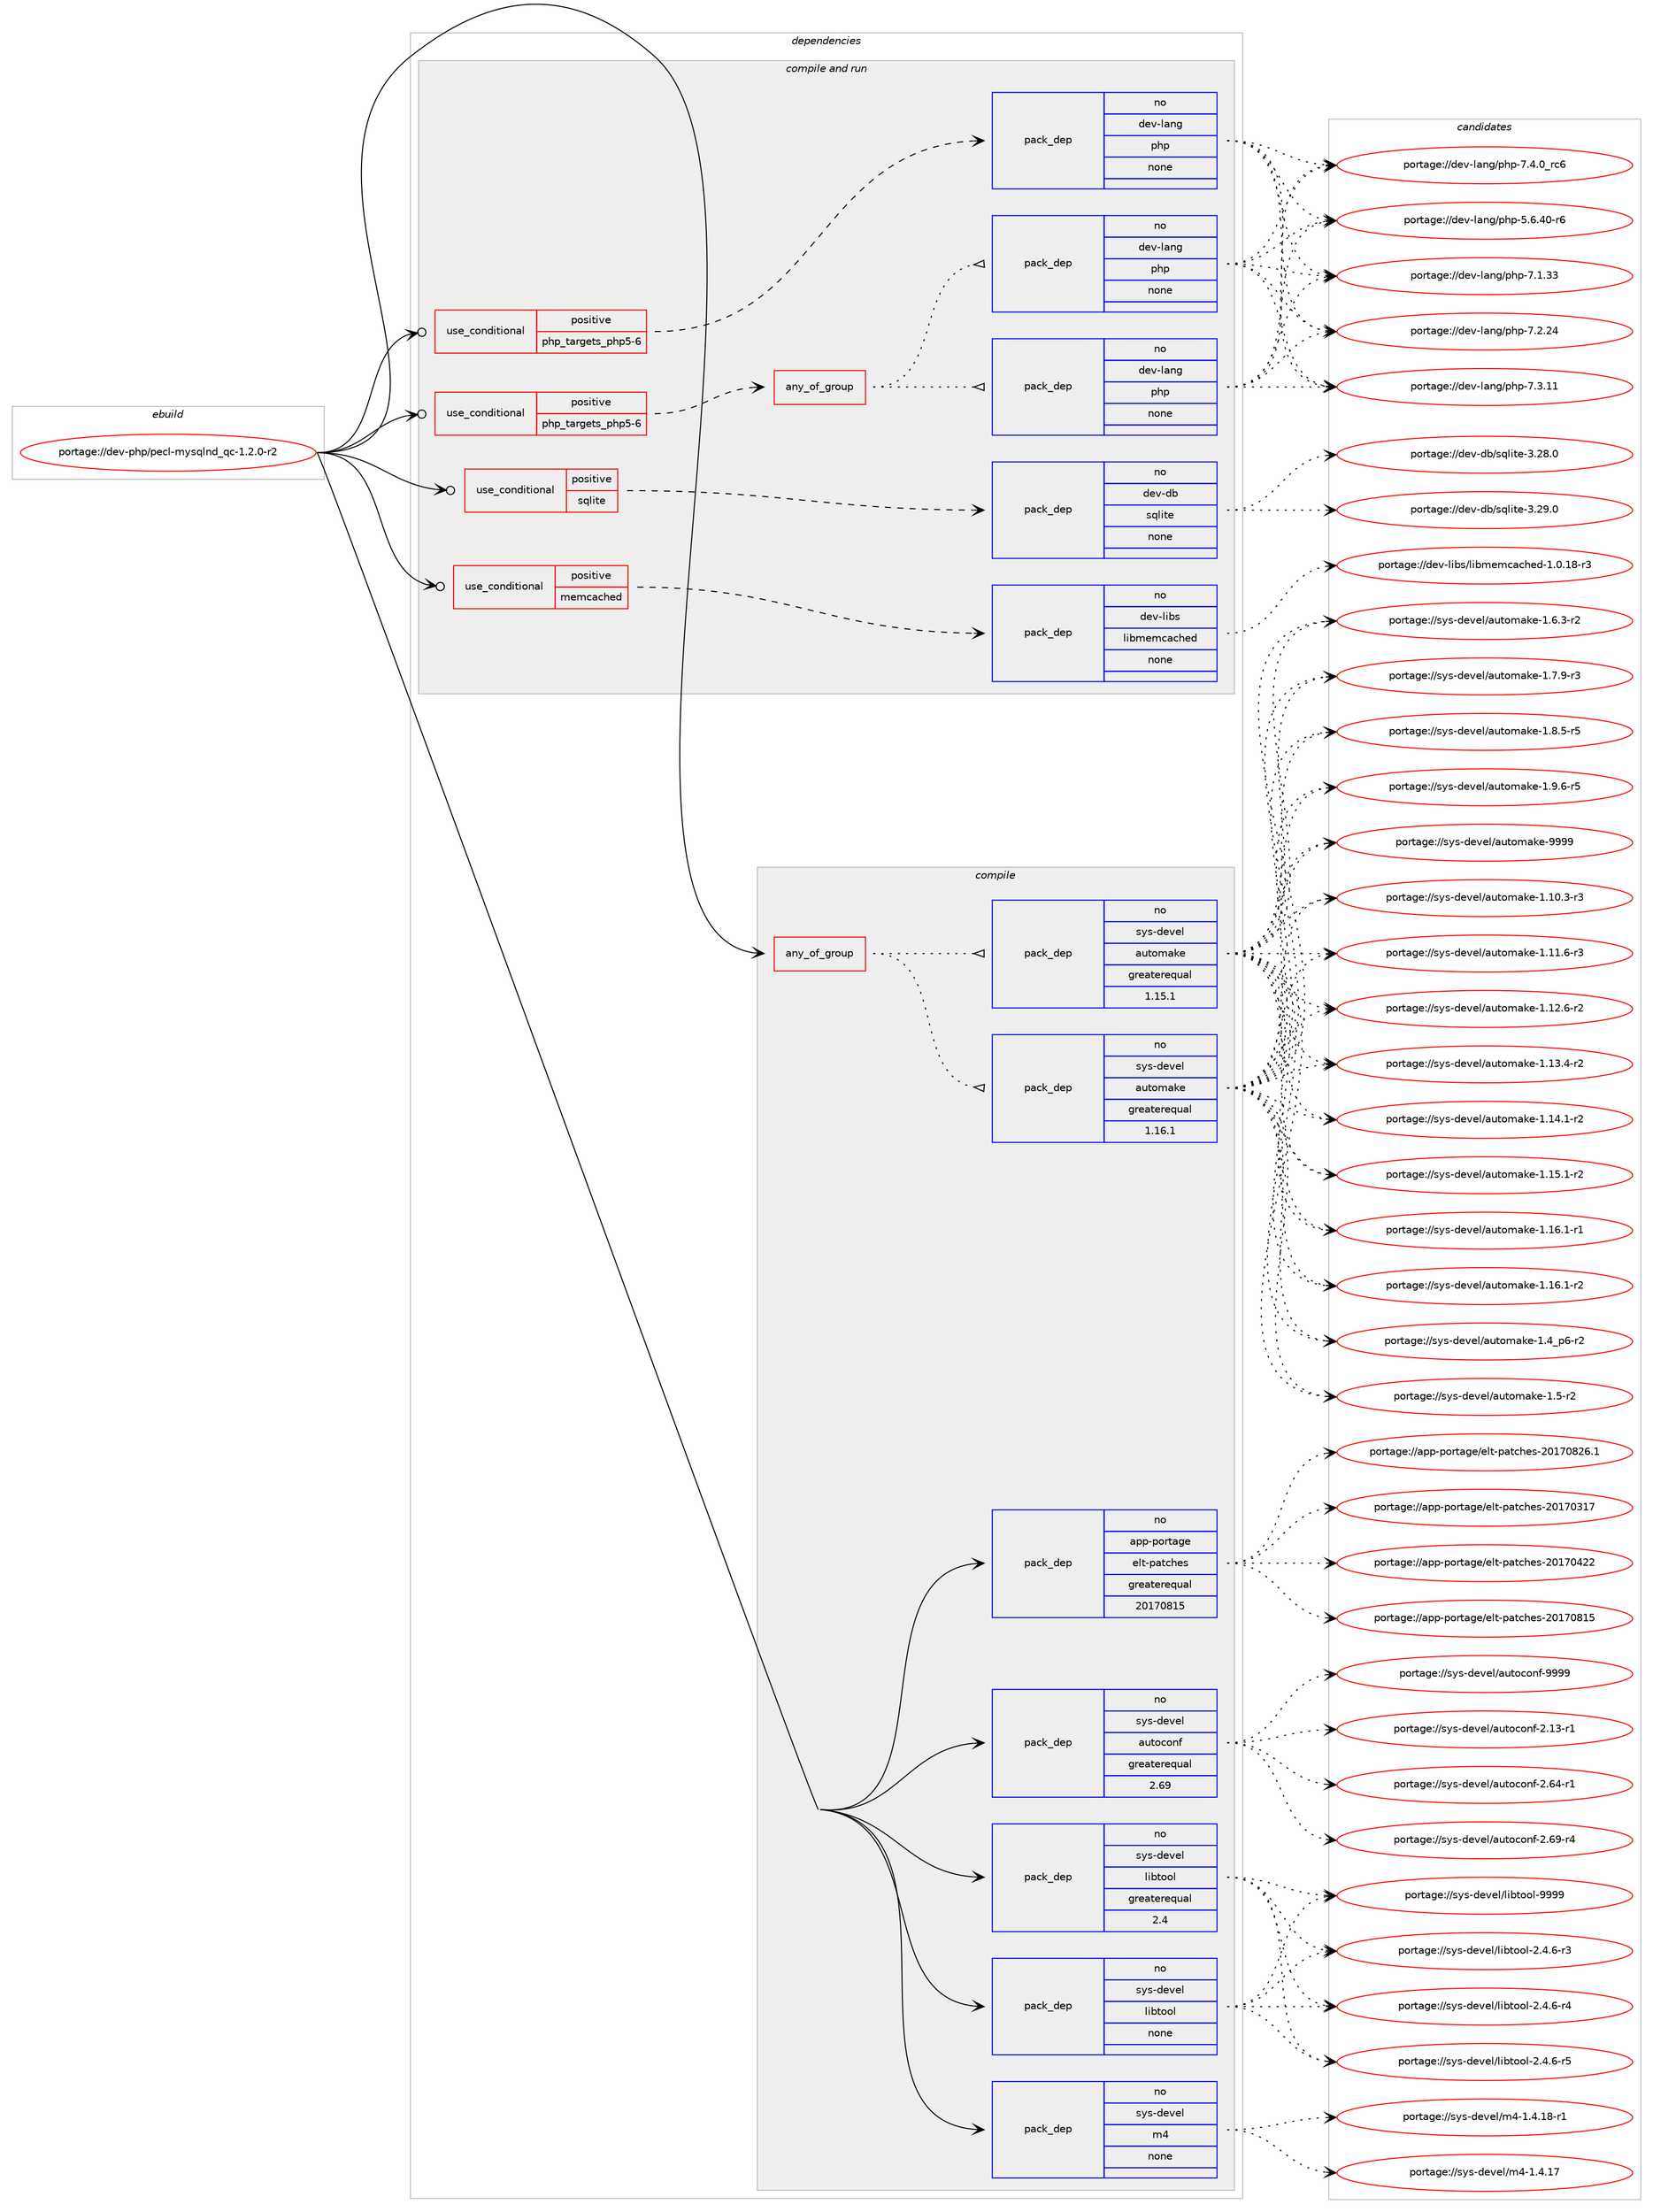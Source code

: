 digraph prolog {

# *************
# Graph options
# *************

newrank=true;
concentrate=true;
compound=true;
graph [rankdir=LR,fontname=Helvetica,fontsize=10,ranksep=1.5];#, ranksep=2.5, nodesep=0.2];
edge  [arrowhead=vee];
node  [fontname=Helvetica,fontsize=10];

# **********
# The ebuild
# **********

subgraph cluster_leftcol {
color=gray;
rank=same;
label=<<i>ebuild</i>>;
id [label="portage://dev-php/pecl-mysqlnd_qc-1.2.0-r2", color=red, width=4, href="../dev-php/pecl-mysqlnd_qc-1.2.0-r2.svg"];
}

# ****************
# The dependencies
# ****************

subgraph cluster_midcol {
color=gray;
label=<<i>dependencies</i>>;
subgraph cluster_compile {
fillcolor="#eeeeee";
style=filled;
label=<<i>compile</i>>;
subgraph any3183 {
dependency125654 [label=<<TABLE BORDER="0" CELLBORDER="1" CELLSPACING="0" CELLPADDING="4"><TR><TD CELLPADDING="10">any_of_group</TD></TR></TABLE>>, shape=none, color=red];subgraph pack98030 {
dependency125655 [label=<<TABLE BORDER="0" CELLBORDER="1" CELLSPACING="0" CELLPADDING="4" WIDTH="220"><TR><TD ROWSPAN="6" CELLPADDING="30">pack_dep</TD></TR><TR><TD WIDTH="110">no</TD></TR><TR><TD>sys-devel</TD></TR><TR><TD>automake</TD></TR><TR><TD>greaterequal</TD></TR><TR><TD>1.16.1</TD></TR></TABLE>>, shape=none, color=blue];
}
dependency125654:e -> dependency125655:w [weight=20,style="dotted",arrowhead="oinv"];
subgraph pack98031 {
dependency125656 [label=<<TABLE BORDER="0" CELLBORDER="1" CELLSPACING="0" CELLPADDING="4" WIDTH="220"><TR><TD ROWSPAN="6" CELLPADDING="30">pack_dep</TD></TR><TR><TD WIDTH="110">no</TD></TR><TR><TD>sys-devel</TD></TR><TR><TD>automake</TD></TR><TR><TD>greaterequal</TD></TR><TR><TD>1.15.1</TD></TR></TABLE>>, shape=none, color=blue];
}
dependency125654:e -> dependency125656:w [weight=20,style="dotted",arrowhead="oinv"];
}
id:e -> dependency125654:w [weight=20,style="solid",arrowhead="vee"];
subgraph pack98032 {
dependency125657 [label=<<TABLE BORDER="0" CELLBORDER="1" CELLSPACING="0" CELLPADDING="4" WIDTH="220"><TR><TD ROWSPAN="6" CELLPADDING="30">pack_dep</TD></TR><TR><TD WIDTH="110">no</TD></TR><TR><TD>app-portage</TD></TR><TR><TD>elt-patches</TD></TR><TR><TD>greaterequal</TD></TR><TR><TD>20170815</TD></TR></TABLE>>, shape=none, color=blue];
}
id:e -> dependency125657:w [weight=20,style="solid",arrowhead="vee"];
subgraph pack98033 {
dependency125658 [label=<<TABLE BORDER="0" CELLBORDER="1" CELLSPACING="0" CELLPADDING="4" WIDTH="220"><TR><TD ROWSPAN="6" CELLPADDING="30">pack_dep</TD></TR><TR><TD WIDTH="110">no</TD></TR><TR><TD>sys-devel</TD></TR><TR><TD>autoconf</TD></TR><TR><TD>greaterequal</TD></TR><TR><TD>2.69</TD></TR></TABLE>>, shape=none, color=blue];
}
id:e -> dependency125658:w [weight=20,style="solid",arrowhead="vee"];
subgraph pack98034 {
dependency125659 [label=<<TABLE BORDER="0" CELLBORDER="1" CELLSPACING="0" CELLPADDING="4" WIDTH="220"><TR><TD ROWSPAN="6" CELLPADDING="30">pack_dep</TD></TR><TR><TD WIDTH="110">no</TD></TR><TR><TD>sys-devel</TD></TR><TR><TD>libtool</TD></TR><TR><TD>greaterequal</TD></TR><TR><TD>2.4</TD></TR></TABLE>>, shape=none, color=blue];
}
id:e -> dependency125659:w [weight=20,style="solid",arrowhead="vee"];
subgraph pack98035 {
dependency125660 [label=<<TABLE BORDER="0" CELLBORDER="1" CELLSPACING="0" CELLPADDING="4" WIDTH="220"><TR><TD ROWSPAN="6" CELLPADDING="30">pack_dep</TD></TR><TR><TD WIDTH="110">no</TD></TR><TR><TD>sys-devel</TD></TR><TR><TD>libtool</TD></TR><TR><TD>none</TD></TR><TR><TD></TD></TR></TABLE>>, shape=none, color=blue];
}
id:e -> dependency125660:w [weight=20,style="solid",arrowhead="vee"];
subgraph pack98036 {
dependency125661 [label=<<TABLE BORDER="0" CELLBORDER="1" CELLSPACING="0" CELLPADDING="4" WIDTH="220"><TR><TD ROWSPAN="6" CELLPADDING="30">pack_dep</TD></TR><TR><TD WIDTH="110">no</TD></TR><TR><TD>sys-devel</TD></TR><TR><TD>m4</TD></TR><TR><TD>none</TD></TR><TR><TD></TD></TR></TABLE>>, shape=none, color=blue];
}
id:e -> dependency125661:w [weight=20,style="solid",arrowhead="vee"];
}
subgraph cluster_compileandrun {
fillcolor="#eeeeee";
style=filled;
label=<<i>compile and run</i>>;
subgraph cond24376 {
dependency125662 [label=<<TABLE BORDER="0" CELLBORDER="1" CELLSPACING="0" CELLPADDING="4"><TR><TD ROWSPAN="3" CELLPADDING="10">use_conditional</TD></TR><TR><TD>positive</TD></TR><TR><TD>memcached</TD></TR></TABLE>>, shape=none, color=red];
subgraph pack98037 {
dependency125663 [label=<<TABLE BORDER="0" CELLBORDER="1" CELLSPACING="0" CELLPADDING="4" WIDTH="220"><TR><TD ROWSPAN="6" CELLPADDING="30">pack_dep</TD></TR><TR><TD WIDTH="110">no</TD></TR><TR><TD>dev-libs</TD></TR><TR><TD>libmemcached</TD></TR><TR><TD>none</TD></TR><TR><TD></TD></TR></TABLE>>, shape=none, color=blue];
}
dependency125662:e -> dependency125663:w [weight=20,style="dashed",arrowhead="vee"];
}
id:e -> dependency125662:w [weight=20,style="solid",arrowhead="odotvee"];
subgraph cond24377 {
dependency125664 [label=<<TABLE BORDER="0" CELLBORDER="1" CELLSPACING="0" CELLPADDING="4"><TR><TD ROWSPAN="3" CELLPADDING="10">use_conditional</TD></TR><TR><TD>positive</TD></TR><TR><TD>php_targets_php5-6</TD></TR></TABLE>>, shape=none, color=red];
subgraph any3184 {
dependency125665 [label=<<TABLE BORDER="0" CELLBORDER="1" CELLSPACING="0" CELLPADDING="4"><TR><TD CELLPADDING="10">any_of_group</TD></TR></TABLE>>, shape=none, color=red];subgraph pack98038 {
dependency125666 [label=<<TABLE BORDER="0" CELLBORDER="1" CELLSPACING="0" CELLPADDING="4" WIDTH="220"><TR><TD ROWSPAN="6" CELLPADDING="30">pack_dep</TD></TR><TR><TD WIDTH="110">no</TD></TR><TR><TD>dev-lang</TD></TR><TR><TD>php</TD></TR><TR><TD>none</TD></TR><TR><TD></TD></TR></TABLE>>, shape=none, color=blue];
}
dependency125665:e -> dependency125666:w [weight=20,style="dotted",arrowhead="oinv"];
subgraph pack98039 {
dependency125667 [label=<<TABLE BORDER="0" CELLBORDER="1" CELLSPACING="0" CELLPADDING="4" WIDTH="220"><TR><TD ROWSPAN="6" CELLPADDING="30">pack_dep</TD></TR><TR><TD WIDTH="110">no</TD></TR><TR><TD>dev-lang</TD></TR><TR><TD>php</TD></TR><TR><TD>none</TD></TR><TR><TD></TD></TR></TABLE>>, shape=none, color=blue];
}
dependency125665:e -> dependency125667:w [weight=20,style="dotted",arrowhead="oinv"];
}
dependency125664:e -> dependency125665:w [weight=20,style="dashed",arrowhead="vee"];
}
id:e -> dependency125664:w [weight=20,style="solid",arrowhead="odotvee"];
subgraph cond24378 {
dependency125668 [label=<<TABLE BORDER="0" CELLBORDER="1" CELLSPACING="0" CELLPADDING="4"><TR><TD ROWSPAN="3" CELLPADDING="10">use_conditional</TD></TR><TR><TD>positive</TD></TR><TR><TD>php_targets_php5-6</TD></TR></TABLE>>, shape=none, color=red];
subgraph pack98040 {
dependency125669 [label=<<TABLE BORDER="0" CELLBORDER="1" CELLSPACING="0" CELLPADDING="4" WIDTH="220"><TR><TD ROWSPAN="6" CELLPADDING="30">pack_dep</TD></TR><TR><TD WIDTH="110">no</TD></TR><TR><TD>dev-lang</TD></TR><TR><TD>php</TD></TR><TR><TD>none</TD></TR><TR><TD></TD></TR></TABLE>>, shape=none, color=blue];
}
dependency125668:e -> dependency125669:w [weight=20,style="dashed",arrowhead="vee"];
}
id:e -> dependency125668:w [weight=20,style="solid",arrowhead="odotvee"];
subgraph cond24379 {
dependency125670 [label=<<TABLE BORDER="0" CELLBORDER="1" CELLSPACING="0" CELLPADDING="4"><TR><TD ROWSPAN="3" CELLPADDING="10">use_conditional</TD></TR><TR><TD>positive</TD></TR><TR><TD>sqlite</TD></TR></TABLE>>, shape=none, color=red];
subgraph pack98041 {
dependency125671 [label=<<TABLE BORDER="0" CELLBORDER="1" CELLSPACING="0" CELLPADDING="4" WIDTH="220"><TR><TD ROWSPAN="6" CELLPADDING="30">pack_dep</TD></TR><TR><TD WIDTH="110">no</TD></TR><TR><TD>dev-db</TD></TR><TR><TD>sqlite</TD></TR><TR><TD>none</TD></TR><TR><TD></TD></TR></TABLE>>, shape=none, color=blue];
}
dependency125670:e -> dependency125671:w [weight=20,style="dashed",arrowhead="vee"];
}
id:e -> dependency125670:w [weight=20,style="solid",arrowhead="odotvee"];
}
subgraph cluster_run {
fillcolor="#eeeeee";
style=filled;
label=<<i>run</i>>;
}
}

# **************
# The candidates
# **************

subgraph cluster_choices {
rank=same;
color=gray;
label=<<i>candidates</i>>;

subgraph choice98030 {
color=black;
nodesep=1;
choiceportage11512111545100101118101108479711711611110997107101454946494846514511451 [label="portage://sys-devel/automake-1.10.3-r3", color=red, width=4,href="../sys-devel/automake-1.10.3-r3.svg"];
choiceportage11512111545100101118101108479711711611110997107101454946494946544511451 [label="portage://sys-devel/automake-1.11.6-r3", color=red, width=4,href="../sys-devel/automake-1.11.6-r3.svg"];
choiceportage11512111545100101118101108479711711611110997107101454946495046544511450 [label="portage://sys-devel/automake-1.12.6-r2", color=red, width=4,href="../sys-devel/automake-1.12.6-r2.svg"];
choiceportage11512111545100101118101108479711711611110997107101454946495146524511450 [label="portage://sys-devel/automake-1.13.4-r2", color=red, width=4,href="../sys-devel/automake-1.13.4-r2.svg"];
choiceportage11512111545100101118101108479711711611110997107101454946495246494511450 [label="portage://sys-devel/automake-1.14.1-r2", color=red, width=4,href="../sys-devel/automake-1.14.1-r2.svg"];
choiceportage11512111545100101118101108479711711611110997107101454946495346494511450 [label="portage://sys-devel/automake-1.15.1-r2", color=red, width=4,href="../sys-devel/automake-1.15.1-r2.svg"];
choiceportage11512111545100101118101108479711711611110997107101454946495446494511449 [label="portage://sys-devel/automake-1.16.1-r1", color=red, width=4,href="../sys-devel/automake-1.16.1-r1.svg"];
choiceportage11512111545100101118101108479711711611110997107101454946495446494511450 [label="portage://sys-devel/automake-1.16.1-r2", color=red, width=4,href="../sys-devel/automake-1.16.1-r2.svg"];
choiceportage115121115451001011181011084797117116111109971071014549465295112544511450 [label="portage://sys-devel/automake-1.4_p6-r2", color=red, width=4,href="../sys-devel/automake-1.4_p6-r2.svg"];
choiceportage11512111545100101118101108479711711611110997107101454946534511450 [label="portage://sys-devel/automake-1.5-r2", color=red, width=4,href="../sys-devel/automake-1.5-r2.svg"];
choiceportage115121115451001011181011084797117116111109971071014549465446514511450 [label="portage://sys-devel/automake-1.6.3-r2", color=red, width=4,href="../sys-devel/automake-1.6.3-r2.svg"];
choiceportage115121115451001011181011084797117116111109971071014549465546574511451 [label="portage://sys-devel/automake-1.7.9-r3", color=red, width=4,href="../sys-devel/automake-1.7.9-r3.svg"];
choiceportage115121115451001011181011084797117116111109971071014549465646534511453 [label="portage://sys-devel/automake-1.8.5-r5", color=red, width=4,href="../sys-devel/automake-1.8.5-r5.svg"];
choiceportage115121115451001011181011084797117116111109971071014549465746544511453 [label="portage://sys-devel/automake-1.9.6-r5", color=red, width=4,href="../sys-devel/automake-1.9.6-r5.svg"];
choiceportage115121115451001011181011084797117116111109971071014557575757 [label="portage://sys-devel/automake-9999", color=red, width=4,href="../sys-devel/automake-9999.svg"];
dependency125655:e -> choiceportage11512111545100101118101108479711711611110997107101454946494846514511451:w [style=dotted,weight="100"];
dependency125655:e -> choiceportage11512111545100101118101108479711711611110997107101454946494946544511451:w [style=dotted,weight="100"];
dependency125655:e -> choiceportage11512111545100101118101108479711711611110997107101454946495046544511450:w [style=dotted,weight="100"];
dependency125655:e -> choiceportage11512111545100101118101108479711711611110997107101454946495146524511450:w [style=dotted,weight="100"];
dependency125655:e -> choiceportage11512111545100101118101108479711711611110997107101454946495246494511450:w [style=dotted,weight="100"];
dependency125655:e -> choiceportage11512111545100101118101108479711711611110997107101454946495346494511450:w [style=dotted,weight="100"];
dependency125655:e -> choiceportage11512111545100101118101108479711711611110997107101454946495446494511449:w [style=dotted,weight="100"];
dependency125655:e -> choiceportage11512111545100101118101108479711711611110997107101454946495446494511450:w [style=dotted,weight="100"];
dependency125655:e -> choiceportage115121115451001011181011084797117116111109971071014549465295112544511450:w [style=dotted,weight="100"];
dependency125655:e -> choiceportage11512111545100101118101108479711711611110997107101454946534511450:w [style=dotted,weight="100"];
dependency125655:e -> choiceportage115121115451001011181011084797117116111109971071014549465446514511450:w [style=dotted,weight="100"];
dependency125655:e -> choiceportage115121115451001011181011084797117116111109971071014549465546574511451:w [style=dotted,weight="100"];
dependency125655:e -> choiceportage115121115451001011181011084797117116111109971071014549465646534511453:w [style=dotted,weight="100"];
dependency125655:e -> choiceportage115121115451001011181011084797117116111109971071014549465746544511453:w [style=dotted,weight="100"];
dependency125655:e -> choiceportage115121115451001011181011084797117116111109971071014557575757:w [style=dotted,weight="100"];
}
subgraph choice98031 {
color=black;
nodesep=1;
choiceportage11512111545100101118101108479711711611110997107101454946494846514511451 [label="portage://sys-devel/automake-1.10.3-r3", color=red, width=4,href="../sys-devel/automake-1.10.3-r3.svg"];
choiceportage11512111545100101118101108479711711611110997107101454946494946544511451 [label="portage://sys-devel/automake-1.11.6-r3", color=red, width=4,href="../sys-devel/automake-1.11.6-r3.svg"];
choiceportage11512111545100101118101108479711711611110997107101454946495046544511450 [label="portage://sys-devel/automake-1.12.6-r2", color=red, width=4,href="../sys-devel/automake-1.12.6-r2.svg"];
choiceportage11512111545100101118101108479711711611110997107101454946495146524511450 [label="portage://sys-devel/automake-1.13.4-r2", color=red, width=4,href="../sys-devel/automake-1.13.4-r2.svg"];
choiceportage11512111545100101118101108479711711611110997107101454946495246494511450 [label="portage://sys-devel/automake-1.14.1-r2", color=red, width=4,href="../sys-devel/automake-1.14.1-r2.svg"];
choiceportage11512111545100101118101108479711711611110997107101454946495346494511450 [label="portage://sys-devel/automake-1.15.1-r2", color=red, width=4,href="../sys-devel/automake-1.15.1-r2.svg"];
choiceportage11512111545100101118101108479711711611110997107101454946495446494511449 [label="portage://sys-devel/automake-1.16.1-r1", color=red, width=4,href="../sys-devel/automake-1.16.1-r1.svg"];
choiceportage11512111545100101118101108479711711611110997107101454946495446494511450 [label="portage://sys-devel/automake-1.16.1-r2", color=red, width=4,href="../sys-devel/automake-1.16.1-r2.svg"];
choiceportage115121115451001011181011084797117116111109971071014549465295112544511450 [label="portage://sys-devel/automake-1.4_p6-r2", color=red, width=4,href="../sys-devel/automake-1.4_p6-r2.svg"];
choiceportage11512111545100101118101108479711711611110997107101454946534511450 [label="portage://sys-devel/automake-1.5-r2", color=red, width=4,href="../sys-devel/automake-1.5-r2.svg"];
choiceportage115121115451001011181011084797117116111109971071014549465446514511450 [label="portage://sys-devel/automake-1.6.3-r2", color=red, width=4,href="../sys-devel/automake-1.6.3-r2.svg"];
choiceportage115121115451001011181011084797117116111109971071014549465546574511451 [label="portage://sys-devel/automake-1.7.9-r3", color=red, width=4,href="../sys-devel/automake-1.7.9-r3.svg"];
choiceportage115121115451001011181011084797117116111109971071014549465646534511453 [label="portage://sys-devel/automake-1.8.5-r5", color=red, width=4,href="../sys-devel/automake-1.8.5-r5.svg"];
choiceportage115121115451001011181011084797117116111109971071014549465746544511453 [label="portage://sys-devel/automake-1.9.6-r5", color=red, width=4,href="../sys-devel/automake-1.9.6-r5.svg"];
choiceportage115121115451001011181011084797117116111109971071014557575757 [label="portage://sys-devel/automake-9999", color=red, width=4,href="../sys-devel/automake-9999.svg"];
dependency125656:e -> choiceportage11512111545100101118101108479711711611110997107101454946494846514511451:w [style=dotted,weight="100"];
dependency125656:e -> choiceportage11512111545100101118101108479711711611110997107101454946494946544511451:w [style=dotted,weight="100"];
dependency125656:e -> choiceportage11512111545100101118101108479711711611110997107101454946495046544511450:w [style=dotted,weight="100"];
dependency125656:e -> choiceportage11512111545100101118101108479711711611110997107101454946495146524511450:w [style=dotted,weight="100"];
dependency125656:e -> choiceportage11512111545100101118101108479711711611110997107101454946495246494511450:w [style=dotted,weight="100"];
dependency125656:e -> choiceportage11512111545100101118101108479711711611110997107101454946495346494511450:w [style=dotted,weight="100"];
dependency125656:e -> choiceportage11512111545100101118101108479711711611110997107101454946495446494511449:w [style=dotted,weight="100"];
dependency125656:e -> choiceportage11512111545100101118101108479711711611110997107101454946495446494511450:w [style=dotted,weight="100"];
dependency125656:e -> choiceportage115121115451001011181011084797117116111109971071014549465295112544511450:w [style=dotted,weight="100"];
dependency125656:e -> choiceportage11512111545100101118101108479711711611110997107101454946534511450:w [style=dotted,weight="100"];
dependency125656:e -> choiceportage115121115451001011181011084797117116111109971071014549465446514511450:w [style=dotted,weight="100"];
dependency125656:e -> choiceportage115121115451001011181011084797117116111109971071014549465546574511451:w [style=dotted,weight="100"];
dependency125656:e -> choiceportage115121115451001011181011084797117116111109971071014549465646534511453:w [style=dotted,weight="100"];
dependency125656:e -> choiceportage115121115451001011181011084797117116111109971071014549465746544511453:w [style=dotted,weight="100"];
dependency125656:e -> choiceportage115121115451001011181011084797117116111109971071014557575757:w [style=dotted,weight="100"];
}
subgraph choice98032 {
color=black;
nodesep=1;
choiceportage97112112451121111141169710310147101108116451129711699104101115455048495548514955 [label="portage://app-portage/elt-patches-20170317", color=red, width=4,href="../app-portage/elt-patches-20170317.svg"];
choiceportage97112112451121111141169710310147101108116451129711699104101115455048495548525050 [label="portage://app-portage/elt-patches-20170422", color=red, width=4,href="../app-portage/elt-patches-20170422.svg"];
choiceportage97112112451121111141169710310147101108116451129711699104101115455048495548564953 [label="portage://app-portage/elt-patches-20170815", color=red, width=4,href="../app-portage/elt-patches-20170815.svg"];
choiceportage971121124511211111411697103101471011081164511297116991041011154550484955485650544649 [label="portage://app-portage/elt-patches-20170826.1", color=red, width=4,href="../app-portage/elt-patches-20170826.1.svg"];
dependency125657:e -> choiceportage97112112451121111141169710310147101108116451129711699104101115455048495548514955:w [style=dotted,weight="100"];
dependency125657:e -> choiceportage97112112451121111141169710310147101108116451129711699104101115455048495548525050:w [style=dotted,weight="100"];
dependency125657:e -> choiceportage97112112451121111141169710310147101108116451129711699104101115455048495548564953:w [style=dotted,weight="100"];
dependency125657:e -> choiceportage971121124511211111411697103101471011081164511297116991041011154550484955485650544649:w [style=dotted,weight="100"];
}
subgraph choice98033 {
color=black;
nodesep=1;
choiceportage1151211154510010111810110847971171161119911111010245504649514511449 [label="portage://sys-devel/autoconf-2.13-r1", color=red, width=4,href="../sys-devel/autoconf-2.13-r1.svg"];
choiceportage1151211154510010111810110847971171161119911111010245504654524511449 [label="portage://sys-devel/autoconf-2.64-r1", color=red, width=4,href="../sys-devel/autoconf-2.64-r1.svg"];
choiceportage1151211154510010111810110847971171161119911111010245504654574511452 [label="portage://sys-devel/autoconf-2.69-r4", color=red, width=4,href="../sys-devel/autoconf-2.69-r4.svg"];
choiceportage115121115451001011181011084797117116111991111101024557575757 [label="portage://sys-devel/autoconf-9999", color=red, width=4,href="../sys-devel/autoconf-9999.svg"];
dependency125658:e -> choiceportage1151211154510010111810110847971171161119911111010245504649514511449:w [style=dotted,weight="100"];
dependency125658:e -> choiceportage1151211154510010111810110847971171161119911111010245504654524511449:w [style=dotted,weight="100"];
dependency125658:e -> choiceportage1151211154510010111810110847971171161119911111010245504654574511452:w [style=dotted,weight="100"];
dependency125658:e -> choiceportage115121115451001011181011084797117116111991111101024557575757:w [style=dotted,weight="100"];
}
subgraph choice98034 {
color=black;
nodesep=1;
choiceportage1151211154510010111810110847108105981161111111084550465246544511451 [label="portage://sys-devel/libtool-2.4.6-r3", color=red, width=4,href="../sys-devel/libtool-2.4.6-r3.svg"];
choiceportage1151211154510010111810110847108105981161111111084550465246544511452 [label="portage://sys-devel/libtool-2.4.6-r4", color=red, width=4,href="../sys-devel/libtool-2.4.6-r4.svg"];
choiceportage1151211154510010111810110847108105981161111111084550465246544511453 [label="portage://sys-devel/libtool-2.4.6-r5", color=red, width=4,href="../sys-devel/libtool-2.4.6-r5.svg"];
choiceportage1151211154510010111810110847108105981161111111084557575757 [label="portage://sys-devel/libtool-9999", color=red, width=4,href="../sys-devel/libtool-9999.svg"];
dependency125659:e -> choiceportage1151211154510010111810110847108105981161111111084550465246544511451:w [style=dotted,weight="100"];
dependency125659:e -> choiceportage1151211154510010111810110847108105981161111111084550465246544511452:w [style=dotted,weight="100"];
dependency125659:e -> choiceportage1151211154510010111810110847108105981161111111084550465246544511453:w [style=dotted,weight="100"];
dependency125659:e -> choiceportage1151211154510010111810110847108105981161111111084557575757:w [style=dotted,weight="100"];
}
subgraph choice98035 {
color=black;
nodesep=1;
choiceportage1151211154510010111810110847108105981161111111084550465246544511451 [label="portage://sys-devel/libtool-2.4.6-r3", color=red, width=4,href="../sys-devel/libtool-2.4.6-r3.svg"];
choiceportage1151211154510010111810110847108105981161111111084550465246544511452 [label="portage://sys-devel/libtool-2.4.6-r4", color=red, width=4,href="../sys-devel/libtool-2.4.6-r4.svg"];
choiceportage1151211154510010111810110847108105981161111111084550465246544511453 [label="portage://sys-devel/libtool-2.4.6-r5", color=red, width=4,href="../sys-devel/libtool-2.4.6-r5.svg"];
choiceportage1151211154510010111810110847108105981161111111084557575757 [label="portage://sys-devel/libtool-9999", color=red, width=4,href="../sys-devel/libtool-9999.svg"];
dependency125660:e -> choiceportage1151211154510010111810110847108105981161111111084550465246544511451:w [style=dotted,weight="100"];
dependency125660:e -> choiceportage1151211154510010111810110847108105981161111111084550465246544511452:w [style=dotted,weight="100"];
dependency125660:e -> choiceportage1151211154510010111810110847108105981161111111084550465246544511453:w [style=dotted,weight="100"];
dependency125660:e -> choiceportage1151211154510010111810110847108105981161111111084557575757:w [style=dotted,weight="100"];
}
subgraph choice98036 {
color=black;
nodesep=1;
choiceportage11512111545100101118101108471095245494652464955 [label="portage://sys-devel/m4-1.4.17", color=red, width=4,href="../sys-devel/m4-1.4.17.svg"];
choiceportage115121115451001011181011084710952454946524649564511449 [label="portage://sys-devel/m4-1.4.18-r1", color=red, width=4,href="../sys-devel/m4-1.4.18-r1.svg"];
dependency125661:e -> choiceportage11512111545100101118101108471095245494652464955:w [style=dotted,weight="100"];
dependency125661:e -> choiceportage115121115451001011181011084710952454946524649564511449:w [style=dotted,weight="100"];
}
subgraph choice98037 {
color=black;
nodesep=1;
choiceportage10010111845108105981154710810598109101109999799104101100454946484649564511451 [label="portage://dev-libs/libmemcached-1.0.18-r3", color=red, width=4,href="../dev-libs/libmemcached-1.0.18-r3.svg"];
dependency125663:e -> choiceportage10010111845108105981154710810598109101109999799104101100454946484649564511451:w [style=dotted,weight="100"];
}
subgraph choice98038 {
color=black;
nodesep=1;
choiceportage100101118451089711010347112104112455346544652484511454 [label="portage://dev-lang/php-5.6.40-r6", color=red, width=4,href="../dev-lang/php-5.6.40-r6.svg"];
choiceportage10010111845108971101034711210411245554649465151 [label="portage://dev-lang/php-7.1.33", color=red, width=4,href="../dev-lang/php-7.1.33.svg"];
choiceportage10010111845108971101034711210411245554650465052 [label="portage://dev-lang/php-7.2.24", color=red, width=4,href="../dev-lang/php-7.2.24.svg"];
choiceportage10010111845108971101034711210411245554651464949 [label="portage://dev-lang/php-7.3.11", color=red, width=4,href="../dev-lang/php-7.3.11.svg"];
choiceportage100101118451089711010347112104112455546524648951149954 [label="portage://dev-lang/php-7.4.0_rc6", color=red, width=4,href="../dev-lang/php-7.4.0_rc6.svg"];
dependency125666:e -> choiceportage100101118451089711010347112104112455346544652484511454:w [style=dotted,weight="100"];
dependency125666:e -> choiceportage10010111845108971101034711210411245554649465151:w [style=dotted,weight="100"];
dependency125666:e -> choiceportage10010111845108971101034711210411245554650465052:w [style=dotted,weight="100"];
dependency125666:e -> choiceportage10010111845108971101034711210411245554651464949:w [style=dotted,weight="100"];
dependency125666:e -> choiceportage100101118451089711010347112104112455546524648951149954:w [style=dotted,weight="100"];
}
subgraph choice98039 {
color=black;
nodesep=1;
choiceportage100101118451089711010347112104112455346544652484511454 [label="portage://dev-lang/php-5.6.40-r6", color=red, width=4,href="../dev-lang/php-5.6.40-r6.svg"];
choiceportage10010111845108971101034711210411245554649465151 [label="portage://dev-lang/php-7.1.33", color=red, width=4,href="../dev-lang/php-7.1.33.svg"];
choiceportage10010111845108971101034711210411245554650465052 [label="portage://dev-lang/php-7.2.24", color=red, width=4,href="../dev-lang/php-7.2.24.svg"];
choiceportage10010111845108971101034711210411245554651464949 [label="portage://dev-lang/php-7.3.11", color=red, width=4,href="../dev-lang/php-7.3.11.svg"];
choiceportage100101118451089711010347112104112455546524648951149954 [label="portage://dev-lang/php-7.4.0_rc6", color=red, width=4,href="../dev-lang/php-7.4.0_rc6.svg"];
dependency125667:e -> choiceportage100101118451089711010347112104112455346544652484511454:w [style=dotted,weight="100"];
dependency125667:e -> choiceportage10010111845108971101034711210411245554649465151:w [style=dotted,weight="100"];
dependency125667:e -> choiceportage10010111845108971101034711210411245554650465052:w [style=dotted,weight="100"];
dependency125667:e -> choiceportage10010111845108971101034711210411245554651464949:w [style=dotted,weight="100"];
dependency125667:e -> choiceportage100101118451089711010347112104112455546524648951149954:w [style=dotted,weight="100"];
}
subgraph choice98040 {
color=black;
nodesep=1;
choiceportage100101118451089711010347112104112455346544652484511454 [label="portage://dev-lang/php-5.6.40-r6", color=red, width=4,href="../dev-lang/php-5.6.40-r6.svg"];
choiceportage10010111845108971101034711210411245554649465151 [label="portage://dev-lang/php-7.1.33", color=red, width=4,href="../dev-lang/php-7.1.33.svg"];
choiceportage10010111845108971101034711210411245554650465052 [label="portage://dev-lang/php-7.2.24", color=red, width=4,href="../dev-lang/php-7.2.24.svg"];
choiceportage10010111845108971101034711210411245554651464949 [label="portage://dev-lang/php-7.3.11", color=red, width=4,href="../dev-lang/php-7.3.11.svg"];
choiceportage100101118451089711010347112104112455546524648951149954 [label="portage://dev-lang/php-7.4.0_rc6", color=red, width=4,href="../dev-lang/php-7.4.0_rc6.svg"];
dependency125669:e -> choiceportage100101118451089711010347112104112455346544652484511454:w [style=dotted,weight="100"];
dependency125669:e -> choiceportage10010111845108971101034711210411245554649465151:w [style=dotted,weight="100"];
dependency125669:e -> choiceportage10010111845108971101034711210411245554650465052:w [style=dotted,weight="100"];
dependency125669:e -> choiceportage10010111845108971101034711210411245554651464949:w [style=dotted,weight="100"];
dependency125669:e -> choiceportage100101118451089711010347112104112455546524648951149954:w [style=dotted,weight="100"];
}
subgraph choice98041 {
color=black;
nodesep=1;
choiceportage10010111845100984711511310810511610145514650564648 [label="portage://dev-db/sqlite-3.28.0", color=red, width=4,href="../dev-db/sqlite-3.28.0.svg"];
choiceportage10010111845100984711511310810511610145514650574648 [label="portage://dev-db/sqlite-3.29.0", color=red, width=4,href="../dev-db/sqlite-3.29.0.svg"];
dependency125671:e -> choiceportage10010111845100984711511310810511610145514650564648:w [style=dotted,weight="100"];
dependency125671:e -> choiceportage10010111845100984711511310810511610145514650574648:w [style=dotted,weight="100"];
}
}

}

